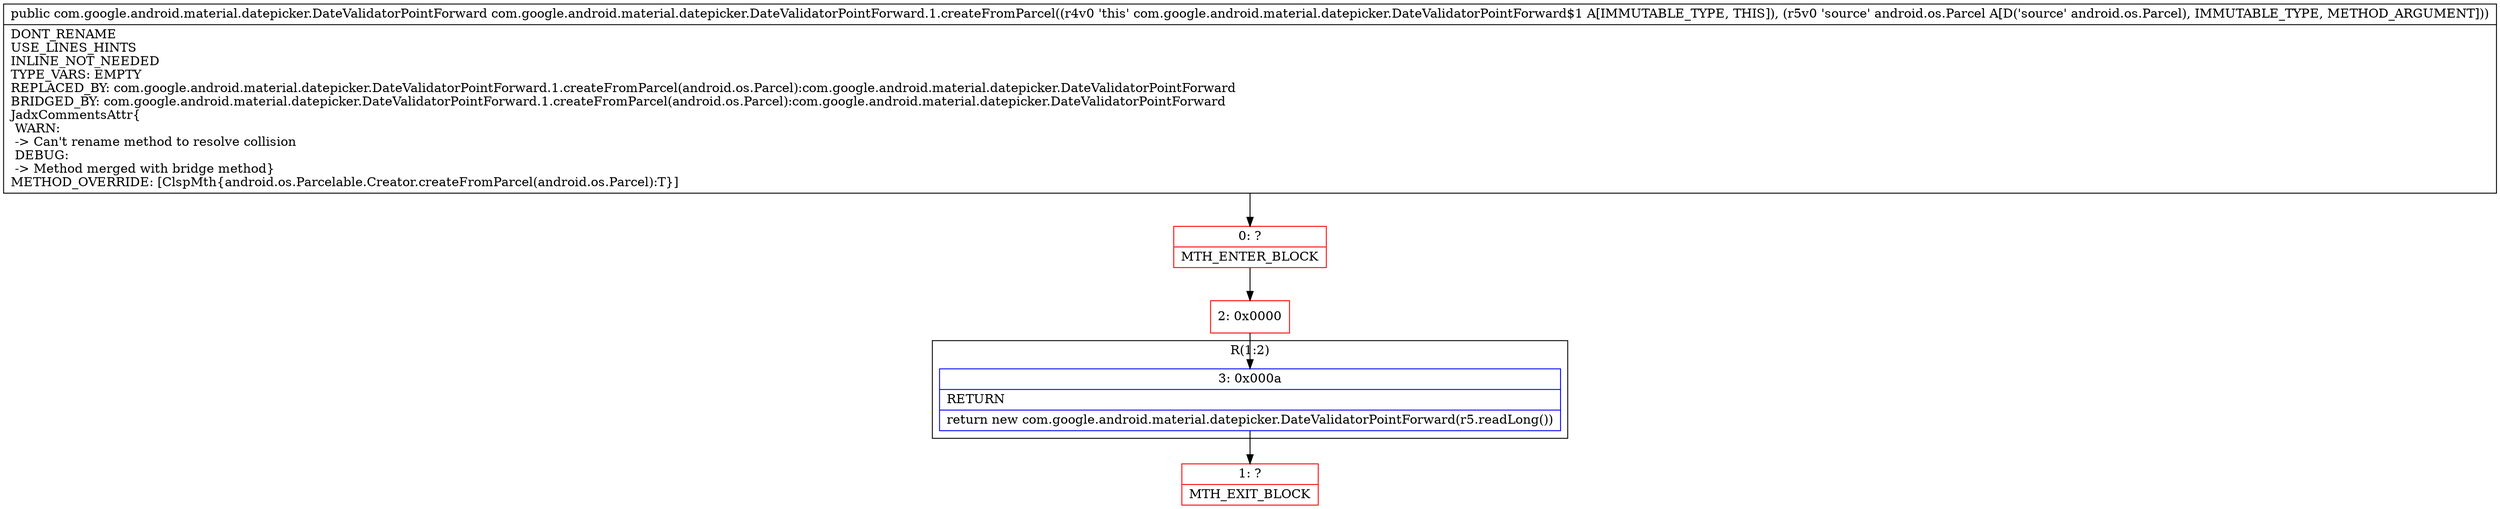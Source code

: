 digraph "CFG forcom.google.android.material.datepicker.DateValidatorPointForward.1.createFromParcel(Landroid\/os\/Parcel;)Lcom\/google\/android\/material\/datepicker\/DateValidatorPointForward;" {
subgraph cluster_Region_1113735587 {
label = "R(1:2)";
node [shape=record,color=blue];
Node_3 [shape=record,label="{3\:\ 0x000a|RETURN\l|return new com.google.android.material.datepicker.DateValidatorPointForward(r5.readLong())\l}"];
}
Node_0 [shape=record,color=red,label="{0\:\ ?|MTH_ENTER_BLOCK\l}"];
Node_2 [shape=record,color=red,label="{2\:\ 0x0000}"];
Node_1 [shape=record,color=red,label="{1\:\ ?|MTH_EXIT_BLOCK\l}"];
MethodNode[shape=record,label="{public com.google.android.material.datepicker.DateValidatorPointForward com.google.android.material.datepicker.DateValidatorPointForward.1.createFromParcel((r4v0 'this' com.google.android.material.datepicker.DateValidatorPointForward$1 A[IMMUTABLE_TYPE, THIS]), (r5v0 'source' android.os.Parcel A[D('source' android.os.Parcel), IMMUTABLE_TYPE, METHOD_ARGUMENT]))  | DONT_RENAME\lUSE_LINES_HINTS\lINLINE_NOT_NEEDED\lTYPE_VARS: EMPTY\lREPLACED_BY: com.google.android.material.datepicker.DateValidatorPointForward.1.createFromParcel(android.os.Parcel):com.google.android.material.datepicker.DateValidatorPointForward\lBRIDGED_BY: com.google.android.material.datepicker.DateValidatorPointForward.1.createFromParcel(android.os.Parcel):com.google.android.material.datepicker.DateValidatorPointForward\lJadxCommentsAttr\{\l WARN: \l \-\> Can't rename method to resolve collision\l DEBUG: \l \-\> Method merged with bridge method\}\lMETHOD_OVERRIDE: [ClspMth\{android.os.Parcelable.Creator.createFromParcel(android.os.Parcel):T\}]\l}"];
MethodNode -> Node_0;Node_3 -> Node_1;
Node_0 -> Node_2;
Node_2 -> Node_3;
}

